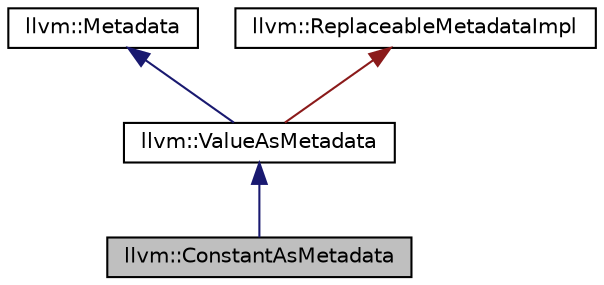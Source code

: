 digraph "llvm::ConstantAsMetadata"
{
 // LATEX_PDF_SIZE
  bgcolor="transparent";
  edge [fontname="Helvetica",fontsize="10",labelfontname="Helvetica",labelfontsize="10"];
  node [fontname="Helvetica",fontsize="10",shape="box"];
  Node1 [label="llvm::ConstantAsMetadata",height=0.2,width=0.4,color="black", fillcolor="grey75", style="filled", fontcolor="black",tooltip=" "];
  Node2 -> Node1 [dir="back",color="midnightblue",fontsize="10",style="solid",fontname="Helvetica"];
  Node2 [label="llvm::ValueAsMetadata",height=0.2,width=0.4,color="black",URL="$classllvm_1_1ValueAsMetadata.html",tooltip="Value wrapper in the Metadata hierarchy."];
  Node3 -> Node2 [dir="back",color="midnightblue",fontsize="10",style="solid",fontname="Helvetica"];
  Node3 [label="llvm::Metadata",height=0.2,width=0.4,color="black",URL="$classllvm_1_1Metadata.html",tooltip="Root of the metadata hierarchy."];
  Node4 -> Node2 [dir="back",color="firebrick4",fontsize="10",style="solid",fontname="Helvetica"];
  Node4 [label="llvm::ReplaceableMetadataImpl",height=0.2,width=0.4,color="black",URL="$classllvm_1_1ReplaceableMetadataImpl.html",tooltip="Shared implementation of use-lists for replaceable metadata."];
}
